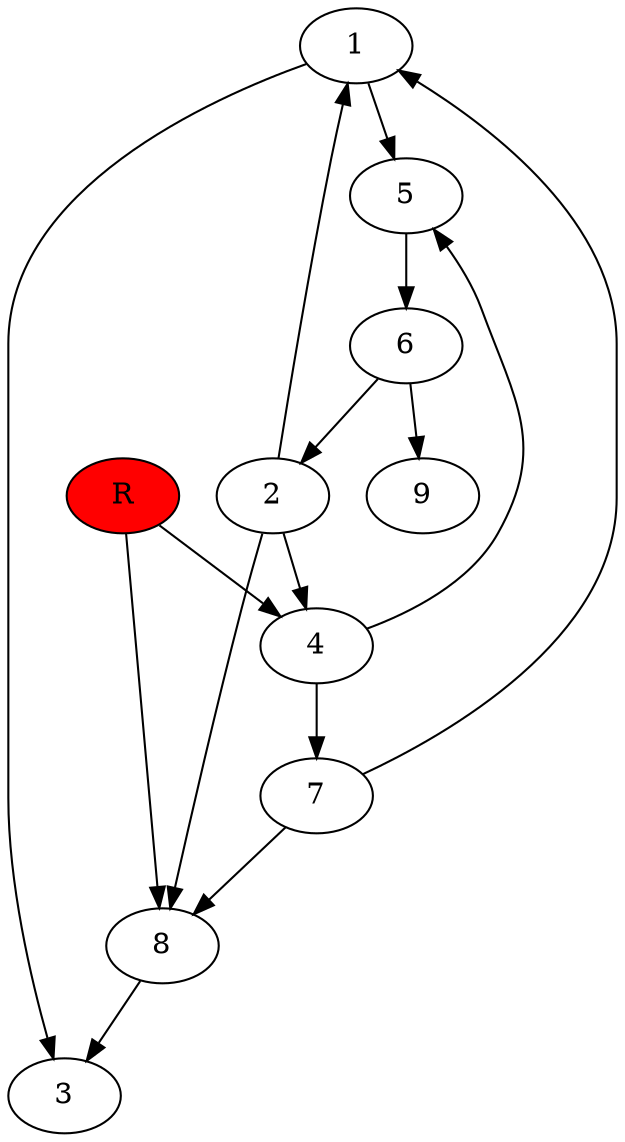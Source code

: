 digraph prb25626 {
	1
	2
	3
	4
	5
	6
	7
	8
	R [fillcolor="#ff0000" style=filled]
	1 -> 3
	1 -> 5
	2 -> 1
	2 -> 4
	2 -> 8
	4 -> 5
	4 -> 7
	5 -> 6
	6 -> 2
	6 -> 9
	7 -> 1
	7 -> 8
	8 -> 3
	R -> 4
	R -> 8
}

